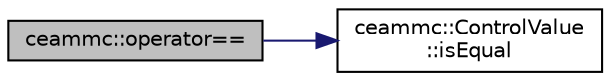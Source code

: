 digraph "ceammc::operator=="
{
  edge [fontname="Helvetica",fontsize="10",labelfontname="Helvetica",labelfontsize="10"];
  node [fontname="Helvetica",fontsize="10",shape=record];
  rankdir="LR";
  Node1 [label="ceammc::operator==",height=0.2,width=0.4,color="black", fillcolor="grey75", style="filled" fontcolor="black"];
  Node1 -> Node2 [color="midnightblue",fontsize="10",style="solid",fontname="Helvetica"];
  Node2 [label="ceammc::ControlValue\l::isEqual",height=0.2,width=0.4,color="black", fillcolor="white", style="filled",URL="$classceammc_1_1_control_value.html#af18c86afdd8e99f494470081eded4f2a"];
}
